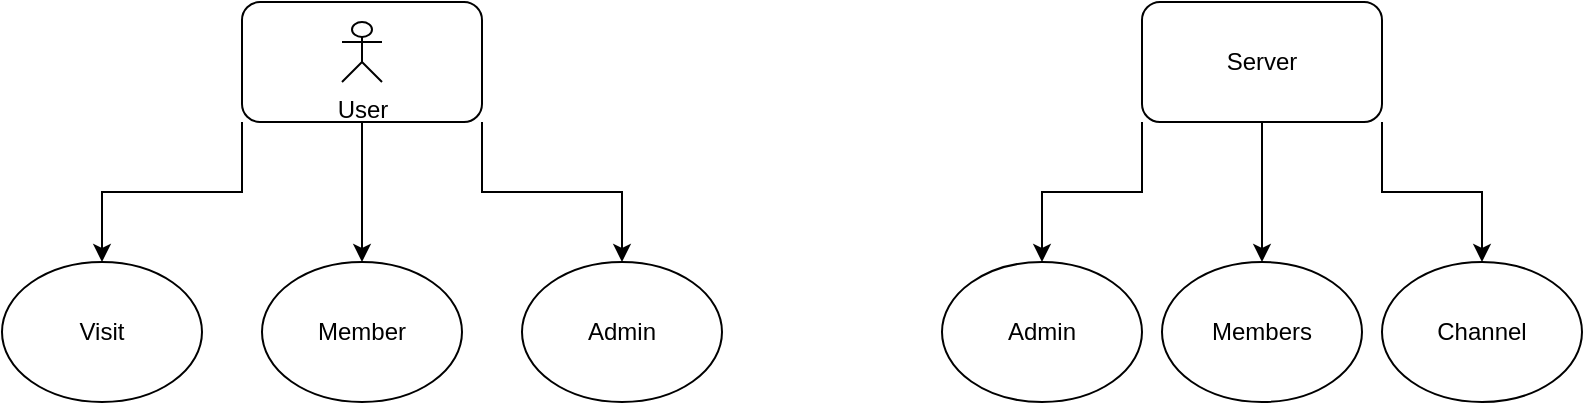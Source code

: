 <mxfile version="15.8.9" type="github" pages="2"><diagram id="-ovoUIx44hxk7p3Jt5pC" name="Page-1"><mxGraphModel dx="868" dy="450" grid="1" gridSize="10" guides="1" tooltips="1" connect="1" arrows="1" fold="1" page="1" pageScale="1" pageWidth="827" pageHeight="1169" math="0" shadow="0"><root><mxCell id="0"/><mxCell id="1" parent="0"/><mxCell id="gUQL8pKe1MNqViMXlDV6-16" style="edgeStyle=orthogonalEdgeStyle;rounded=0;orthogonalLoop=1;jettySize=auto;html=1;exitX=0;exitY=1;exitDx=0;exitDy=0;" edge="1" parent="1" source="gUQL8pKe1MNqViMXlDV6-1" target="gUQL8pKe1MNqViMXlDV6-4"><mxGeometry relative="1" as="geometry"/></mxCell><mxCell id="gUQL8pKe1MNqViMXlDV6-17" style="edgeStyle=orthogonalEdgeStyle;rounded=0;orthogonalLoop=1;jettySize=auto;html=1;exitX=0.5;exitY=1;exitDx=0;exitDy=0;entryX=0.5;entryY=0;entryDx=0;entryDy=0;" edge="1" parent="1" source="gUQL8pKe1MNqViMXlDV6-1" target="gUQL8pKe1MNqViMXlDV6-6"><mxGeometry relative="1" as="geometry"/></mxCell><mxCell id="gUQL8pKe1MNqViMXlDV6-18" style="edgeStyle=orthogonalEdgeStyle;rounded=0;orthogonalLoop=1;jettySize=auto;html=1;exitX=1;exitY=1;exitDx=0;exitDy=0;entryX=0.5;entryY=0;entryDx=0;entryDy=0;" edge="1" parent="1" source="gUQL8pKe1MNqViMXlDV6-1" target="gUQL8pKe1MNqViMXlDV6-5"><mxGeometry relative="1" as="geometry"/></mxCell><mxCell id="gUQL8pKe1MNqViMXlDV6-1" value="" style="rounded=1;whiteSpace=wrap;html=1;" vertex="1" parent="1"><mxGeometry x="130" y="120" width="120" height="60" as="geometry"/></mxCell><mxCell id="gUQL8pKe1MNqViMXlDV6-19" style="edgeStyle=orthogonalEdgeStyle;rounded=0;orthogonalLoop=1;jettySize=auto;html=1;exitX=0.5;exitY=1;exitDx=0;exitDy=0;entryX=0.5;entryY=0;entryDx=0;entryDy=0;" edge="1" parent="1" source="gUQL8pKe1MNqViMXlDV6-2" target="gUQL8pKe1MNqViMXlDV6-8"><mxGeometry relative="1" as="geometry"/></mxCell><mxCell id="gUQL8pKe1MNqViMXlDV6-20" style="edgeStyle=orthogonalEdgeStyle;rounded=0;orthogonalLoop=1;jettySize=auto;html=1;exitX=0;exitY=1;exitDx=0;exitDy=0;" edge="1" parent="1" source="gUQL8pKe1MNqViMXlDV6-2" target="gUQL8pKe1MNqViMXlDV6-9"><mxGeometry relative="1" as="geometry"/></mxCell><mxCell id="gUQL8pKe1MNqViMXlDV6-21" style="edgeStyle=orthogonalEdgeStyle;rounded=0;orthogonalLoop=1;jettySize=auto;html=1;exitX=1;exitY=1;exitDx=0;exitDy=0;entryX=0.5;entryY=0;entryDx=0;entryDy=0;" edge="1" parent="1" source="gUQL8pKe1MNqViMXlDV6-2" target="gUQL8pKe1MNqViMXlDV6-7"><mxGeometry relative="1" as="geometry"/></mxCell><mxCell id="gUQL8pKe1MNqViMXlDV6-2" value="Server" style="rounded=1;whiteSpace=wrap;html=1;" vertex="1" parent="1"><mxGeometry x="580" y="120" width="120" height="60" as="geometry"/></mxCell><mxCell id="gUQL8pKe1MNqViMXlDV6-4" value="Visit" style="ellipse;whiteSpace=wrap;html=1;" vertex="1" parent="1"><mxGeometry x="10" y="250" width="100" height="70" as="geometry"/></mxCell><mxCell id="gUQL8pKe1MNqViMXlDV6-5" value="Admin" style="ellipse;whiteSpace=wrap;html=1;" vertex="1" parent="1"><mxGeometry x="270" y="250" width="100" height="70" as="geometry"/></mxCell><mxCell id="gUQL8pKe1MNqViMXlDV6-6" value="Member" style="ellipse;whiteSpace=wrap;html=1;" vertex="1" parent="1"><mxGeometry x="140" y="250" width="100" height="70" as="geometry"/></mxCell><mxCell id="gUQL8pKe1MNqViMXlDV6-7" value="Channel" style="ellipse;whiteSpace=wrap;html=1;" vertex="1" parent="1"><mxGeometry x="700" y="250" width="100" height="70" as="geometry"/></mxCell><mxCell id="gUQL8pKe1MNqViMXlDV6-8" value="Members" style="ellipse;whiteSpace=wrap;html=1;" vertex="1" parent="1"><mxGeometry x="590" y="250" width="100" height="70" as="geometry"/></mxCell><mxCell id="gUQL8pKe1MNqViMXlDV6-9" value="Admin" style="ellipse;whiteSpace=wrap;html=1;" vertex="1" parent="1"><mxGeometry x="480" y="250" width="100" height="70" as="geometry"/></mxCell><mxCell id="elgltpQT1ZbRTJ5oww7B-1" value="User" style="shape=umlActor;verticalLabelPosition=bottom;verticalAlign=top;html=1;outlineConnect=0;" vertex="1" parent="1"><mxGeometry x="180" y="130" width="20" height="30" as="geometry"/></mxCell></root></mxGraphModel></diagram><diagram id="rt1hwHI1CrIgTD8Km5QP" name="Page-2"><mxGraphModel dx="868" dy="450" grid="1" gridSize="10" guides="1" tooltips="1" connect="1" arrows="1" fold="1" page="1" pageScale="1" pageWidth="827" pageHeight="1169" math="0" shadow="0"><root><mxCell id="rNIAJthbX5N1nxHpPVPc-0"/><mxCell id="rNIAJthbX5N1nxHpPVPc-1" parent="rNIAJthbX5N1nxHpPVPc-0"/><mxCell id="7SFlIzJT2XG2u8a8gkJT-23" style="edgeStyle=orthogonalEdgeStyle;rounded=0;orthogonalLoop=1;jettySize=auto;html=1;exitX=1;exitY=0.5;exitDx=0;exitDy=0;entryX=0.5;entryY=0;entryDx=0;entryDy=0;" edge="1" parent="rNIAJthbX5N1nxHpPVPc-1" source="7SFlIzJT2XG2u8a8gkJT-0" target="7SFlIzJT2XG2u8a8gkJT-13"><mxGeometry relative="1" as="geometry"><mxPoint x="240" y="280" as="targetPoint"/></mxGeometry></mxCell><mxCell id="7SFlIzJT2XG2u8a8gkJT-0" value="Visiter" style="swimlane;" vertex="1" parent="rNIAJthbX5N1nxHpPVPc-1"><mxGeometry x="80" y="80" width="120" height="160" as="geometry"/></mxCell><mxCell id="7SFlIzJT2XG2u8a8gkJT-1" value="Id : string" style="text;html=1;align=center;verticalAlign=middle;resizable=0;points=[];autosize=1;strokeColor=none;fillColor=none;" vertex="1" parent="7SFlIzJT2XG2u8a8gkJT-0"><mxGeometry y="40" width="60" height="20" as="geometry"/></mxCell><mxCell id="7SFlIzJT2XG2u8a8gkJT-2" value="Name : string" style="text;html=1;align=center;verticalAlign=middle;resizable=0;points=[];autosize=1;strokeColor=none;fillColor=none;" vertex="1" parent="7SFlIzJT2XG2u8a8gkJT-0"><mxGeometry y="80" width="90" height="20" as="geometry"/></mxCell><mxCell id="7SFlIzJT2XG2u8a8gkJT-3" value="IP : number" style="text;html=1;align=center;verticalAlign=middle;resizable=0;points=[];autosize=1;strokeColor=none;fillColor=none;" vertex="1" parent="7SFlIzJT2XG2u8a8gkJT-0"><mxGeometry y="120" width="80" height="20" as="geometry"/></mxCell><mxCell id="7SFlIzJT2XG2u8a8gkJT-36" style="edgeStyle=orthogonalEdgeStyle;rounded=0;orthogonalLoop=1;jettySize=auto;html=1;exitX=0.5;exitY=0;exitDx=0;exitDy=0;entryX=0;entryY=0.35;entryDx=0;entryDy=0;entryPerimeter=0;" edge="1" parent="rNIAJthbX5N1nxHpPVPc-1" source="7SFlIzJT2XG2u8a8gkJT-4" target="7SFlIzJT2XG2u8a8gkJT-16"><mxGeometry relative="1" as="geometry"><mxPoint x="140" y="320" as="targetPoint"/></mxGeometry></mxCell><mxCell id="7SFlIzJT2XG2u8a8gkJT-45" style="edgeStyle=orthogonalEdgeStyle;rounded=0;orthogonalLoop=1;jettySize=auto;html=1;exitX=1;exitY=0;exitDx=0;exitDy=0;entryX=0;entryY=0.5;entryDx=0;entryDy=0;" edge="1" parent="rNIAJthbX5N1nxHpPVPc-1" source="7SFlIzJT2XG2u8a8gkJT-4" target="7SFlIzJT2XG2u8a8gkJT-37"><mxGeometry relative="1" as="geometry"/></mxCell><mxCell id="7SFlIzJT2XG2u8a8gkJT-78" style="edgeStyle=orthogonalEdgeStyle;rounded=0;orthogonalLoop=1;jettySize=auto;html=1;exitX=1;exitY=0.25;exitDx=0;exitDy=0;entryX=-0.044;entryY=0.35;entryDx=0;entryDy=0;entryPerimeter=0;" edge="1" parent="rNIAJthbX5N1nxHpPVPc-1" source="7SFlIzJT2XG2u8a8gkJT-4" target="7SFlIzJT2XG2u8a8gkJT-48"><mxGeometry relative="1" as="geometry"/></mxCell><mxCell id="7SFlIzJT2XG2u8a8gkJT-79" style="edgeStyle=orthogonalEdgeStyle;rounded=0;orthogonalLoop=1;jettySize=auto;html=1;exitX=1;exitY=0.75;exitDx=0;exitDy=0;entryX=-0.05;entryY=0.45;entryDx=0;entryDy=0;entryPerimeter=0;" edge="1" parent="rNIAJthbX5N1nxHpPVPc-1" source="7SFlIzJT2XG2u8a8gkJT-4" target="7SFlIzJT2XG2u8a8gkJT-52"><mxGeometry relative="1" as="geometry"/></mxCell><mxCell id="7SFlIzJT2XG2u8a8gkJT-81" style="edgeStyle=orthogonalEdgeStyle;rounded=0;orthogonalLoop=1;jettySize=auto;html=1;exitX=1;exitY=1;exitDx=0;exitDy=0;entryX=0;entryY=0.5;entryDx=0;entryDy=0;entryPerimeter=0;" edge="1" parent="rNIAJthbX5N1nxHpPVPc-1" source="7SFlIzJT2XG2u8a8gkJT-4" target="7SFlIzJT2XG2u8a8gkJT-58"><mxGeometry relative="1" as="geometry"/></mxCell><mxCell id="7SFlIzJT2XG2u8a8gkJT-88" style="edgeStyle=orthogonalEdgeStyle;rounded=0;orthogonalLoop=1;jettySize=auto;html=1;exitX=0.5;exitY=1;exitDx=0;exitDy=0;entryX=-0.01;entryY=0.45;entryDx=0;entryDy=0;entryPerimeter=0;" edge="1" parent="rNIAJthbX5N1nxHpPVPc-1" source="7SFlIzJT2XG2u8a8gkJT-4" target="7SFlIzJT2XG2u8a8gkJT-85"><mxGeometry relative="1" as="geometry"><Array as="points"><mxPoint x="160" y="685"/><mxPoint x="160" y="939"/></Array></mxGeometry></mxCell><mxCell id="7SFlIzJT2XG2u8a8gkJT-97" style="edgeStyle=orthogonalEdgeStyle;rounded=0;orthogonalLoop=1;jettySize=auto;html=1;exitX=0.25;exitY=1;exitDx=0;exitDy=0;entryX=0;entryY=0.8;entryDx=0;entryDy=0;entryPerimeter=0;" edge="1" parent="rNIAJthbX5N1nxHpPVPc-1" source="7SFlIzJT2XG2u8a8gkJT-4" target="7SFlIzJT2XG2u8a8gkJT-94"><mxGeometry relative="1" as="geometry"/></mxCell><mxCell id="7SFlIzJT2XG2u8a8gkJT-4" value="User" style="swimlane;" vertex="1" parent="rNIAJthbX5N1nxHpPVPc-1"><mxGeometry x="80" y="485" width="120" height="200" as="geometry"/></mxCell><mxCell id="7SFlIzJT2XG2u8a8gkJT-5" value="Id : string" style="text;html=1;align=center;verticalAlign=middle;resizable=0;points=[];autosize=1;strokeColor=none;fillColor=none;" vertex="1" parent="7SFlIzJT2XG2u8a8gkJT-4"><mxGeometry y="35" width="60" height="20" as="geometry"/></mxCell><mxCell id="7SFlIzJT2XG2u8a8gkJT-6" value="Name : string" style="text;html=1;align=center;verticalAlign=middle;resizable=0;points=[];autosize=1;strokeColor=none;fillColor=none;" vertex="1" parent="7SFlIzJT2XG2u8a8gkJT-4"><mxGeometry y="55" width="90" height="20" as="geometry"/></mxCell><mxCell id="7SFlIzJT2XG2u8a8gkJT-7" value="IP : number" style="text;html=1;align=center;verticalAlign=middle;resizable=0;points=[];autosize=1;strokeColor=none;fillColor=none;" vertex="1" parent="7SFlIzJT2XG2u8a8gkJT-4"><mxGeometry y="155" width="80" height="20" as="geometry"/></mxCell><mxCell id="7SFlIzJT2XG2u8a8gkJT-8" value="Password : string" style="text;html=1;align=center;verticalAlign=middle;resizable=0;points=[];autosize=1;strokeColor=none;fillColor=none;" vertex="1" parent="7SFlIzJT2XG2u8a8gkJT-4"><mxGeometry y="75" width="110" height="20" as="geometry"/></mxCell><mxCell id="7SFlIzJT2XG2u8a8gkJT-10" value="Email : string" style="text;html=1;align=center;verticalAlign=middle;resizable=0;points=[];autosize=1;strokeColor=none;fillColor=none;" vertex="1" parent="7SFlIzJT2XG2u8a8gkJT-4"><mxGeometry y="95" width="80" height="20" as="geometry"/></mxCell><mxCell id="7SFlIzJT2XG2u8a8gkJT-11" value="Profil" style="text;html=1;align=center;verticalAlign=middle;resizable=0;points=[];autosize=1;strokeColor=none;fillColor=none;" vertex="1" parent="7SFlIzJT2XG2u8a8gkJT-4"><mxGeometry y="115" width="40" height="20" as="geometry"/></mxCell><mxCell id="7SFlIzJT2XG2u8a8gkJT-12" value="Avatar : file" style="text;html=1;align=center;verticalAlign=middle;resizable=0;points=[];autosize=1;strokeColor=none;fillColor=none;" vertex="1" parent="7SFlIzJT2XG2u8a8gkJT-4"><mxGeometry y="135" width="80" height="20" as="geometry"/></mxCell><mxCell id="7SFlIzJT2XG2u8a8gkJT-13" value="Channel" style="swimlane;" vertex="1" parent="rNIAJthbX5N1nxHpPVPc-1"><mxGeometry x="280" y="200" width="120" height="160" as="geometry"/></mxCell><mxCell id="7SFlIzJT2XG2u8a8gkJT-14" value="Messages : string" style="text;html=1;align=center;verticalAlign=middle;resizable=0;points=[];autosize=1;strokeColor=none;fillColor=none;" vertex="1" parent="7SFlIzJT2XG2u8a8gkJT-13"><mxGeometry y="70" width="110" height="20" as="geometry"/></mxCell><mxCell id="7SFlIzJT2XG2u8a8gkJT-16" value="Stream : app" style="text;html=1;align=center;verticalAlign=middle;resizable=0;points=[];autosize=1;strokeColor=none;fillColor=none;" vertex="1" parent="7SFlIzJT2XG2u8a8gkJT-13"><mxGeometry x="5" y="100" width="80" height="20" as="geometry"/></mxCell><mxCell id="7SFlIzJT2XG2u8a8gkJT-18" value="Members : string" style="text;html=1;align=center;verticalAlign=middle;resizable=0;points=[];autosize=1;strokeColor=none;fillColor=none;" vertex="1" parent="7SFlIzJT2XG2u8a8gkJT-13"><mxGeometry y="40" width="100" height="20" as="geometry"/></mxCell><mxCell id="7SFlIzJT2XG2u8a8gkJT-19" value="Admin : string" style="text;html=1;align=center;verticalAlign=middle;resizable=0;points=[];autosize=1;strokeColor=none;fillColor=none;" vertex="1" parent="7SFlIzJT2XG2u8a8gkJT-13"><mxGeometry y="20" width="90" height="20" as="geometry"/></mxCell><mxCell id="7SFlIzJT2XG2u8a8gkJT-20" value="Reactions : file" style="text;html=1;align=center;verticalAlign=middle;resizable=0;points=[];autosize=1;strokeColor=none;fillColor=none;" vertex="1" parent="7SFlIzJT2XG2u8a8gkJT-13"><mxGeometry y="140" width="90" height="20" as="geometry"/></mxCell><mxCell id="7SFlIzJT2XG2u8a8gkJT-17" value="Docs : file" style="text;html=1;align=center;verticalAlign=middle;resizable=0;points=[];autosize=1;strokeColor=none;fillColor=none;" vertex="1" parent="7SFlIzJT2XG2u8a8gkJT-13"><mxGeometry y="120" width="70" height="20" as="geometry"/></mxCell><mxCell id="7SFlIzJT2XG2u8a8gkJT-37" value="Profile" style="swimlane;" vertex="1" parent="rNIAJthbX5N1nxHpPVPc-1"><mxGeometry x="280" y="370" width="120" height="90" as="geometry"/></mxCell><mxCell id="7SFlIzJT2XG2u8a8gkJT-42" value="Avatar : file" style="text;html=1;align=center;verticalAlign=middle;resizable=0;points=[];autosize=1;strokeColor=none;fillColor=none;" vertex="1" parent="7SFlIzJT2XG2u8a8gkJT-37"><mxGeometry y="70" width="80" height="20" as="geometry"/></mxCell><mxCell id="7SFlIzJT2XG2u8a8gkJT-43" value="Name : string" style="text;html=1;align=center;verticalAlign=middle;resizable=0;points=[];autosize=1;strokeColor=none;fillColor=none;" vertex="1" parent="7SFlIzJT2XG2u8a8gkJT-37"><mxGeometry y="50" width="90" height="20" as="geometry"/></mxCell><mxCell id="l9QOwGsss-m75uOhGEmu-0" value="Profile_id : string" style="text;html=1;align=center;verticalAlign=middle;resizable=0;points=[];autosize=1;strokeColor=none;fillColor=none;" vertex="1" parent="7SFlIzJT2XG2u8a8gkJT-37"><mxGeometry y="30" width="100" height="20" as="geometry"/></mxCell><mxCell id="7SFlIzJT2XG2u8a8gkJT-46" value="Application" style="swimlane;" vertex="1" parent="rNIAJthbX5N1nxHpPVPc-1"><mxGeometry x="280" y="470" width="120" height="90" as="geometry"/></mxCell><mxCell id="7SFlIzJT2XG2u8a8gkJT-48" value="Name : string" style="text;html=1;align=center;verticalAlign=middle;resizable=0;points=[];autosize=1;strokeColor=none;fillColor=none;" vertex="1" parent="7SFlIzJT2XG2u8a8gkJT-46"><mxGeometry y="30" width="90" height="20" as="geometry"/></mxCell><mxCell id="7SFlIzJT2XG2u8a8gkJT-49" value="Account : array" style="text;html=1;align=center;verticalAlign=middle;resizable=0;points=[];autosize=1;strokeColor=none;fillColor=none;" vertex="1" parent="7SFlIzJT2XG2u8a8gkJT-46"><mxGeometry x="-5" y="60" width="100" height="20" as="geometry"/></mxCell><mxCell id="7SFlIzJT2XG2u8a8gkJT-50" value="Admin Account" style="swimlane;" vertex="1" parent="rNIAJthbX5N1nxHpPVPc-1"><mxGeometry x="280" y="575" width="130" height="130" as="geometry"/></mxCell><mxCell id="7SFlIzJT2XG2u8a8gkJT-51" value="Name : string" style="text;html=1;align=center;verticalAlign=middle;resizable=0;points=[];autosize=1;strokeColor=none;fillColor=none;" vertex="1" parent="7SFlIzJT2XG2u8a8gkJT-50"><mxGeometry y="30" width="90" height="20" as="geometry"/></mxCell><mxCell id="7SFlIzJT2XG2u8a8gkJT-52" value="Rights : app" style="text;html=1;align=center;verticalAlign=middle;resizable=0;points=[];autosize=1;strokeColor=none;fillColor=none;" vertex="1" parent="7SFlIzJT2XG2u8a8gkJT-50"><mxGeometry y="50" width="80" height="20" as="geometry"/></mxCell><mxCell id="7SFlIzJT2XG2u8a8gkJT-53" value="Rules : string" style="text;html=1;align=center;verticalAlign=middle;resizable=0;points=[];autosize=1;strokeColor=none;fillColor=none;" vertex="1" parent="7SFlIzJT2XG2u8a8gkJT-50"><mxGeometry y="70" width="90" height="20" as="geometry"/></mxCell><mxCell id="7SFlIzJT2XG2u8a8gkJT-54" value="Custom channel : app" style="text;html=1;align=center;verticalAlign=middle;resizable=0;points=[];autosize=1;strokeColor=none;fillColor=none;" vertex="1" parent="7SFlIzJT2XG2u8a8gkJT-50"><mxGeometry y="90" width="130" height="20" as="geometry"/></mxCell><mxCell id="7SFlIzJT2XG2u8a8gkJT-57" value="Payment Method" style="swimlane;" vertex="1" parent="rNIAJthbX5N1nxHpPVPc-1"><mxGeometry x="280" y="720" width="125" height="120" as="geometry"/></mxCell><mxCell id="7SFlIzJT2XG2u8a8gkJT-58" value="Id : string" style="text;html=1;align=center;verticalAlign=middle;resizable=0;points=[];autosize=1;strokeColor=none;fillColor=none;" vertex="1" parent="7SFlIzJT2XG2u8a8gkJT-57"><mxGeometry y="30" width="60" height="20" as="geometry"/></mxCell><mxCell id="7SFlIzJT2XG2u8a8gkJT-59" value="Name : string" style="text;html=1;align=center;verticalAlign=middle;resizable=0;points=[];autosize=1;strokeColor=none;fillColor=none;" vertex="1" parent="7SFlIzJT2XG2u8a8gkJT-57"><mxGeometry y="50" width="90" height="20" as="geometry"/></mxCell><mxCell id="7SFlIzJT2XG2u8a8gkJT-60" value="User_id : string" style="text;html=1;align=center;verticalAlign=middle;resizable=0;points=[];autosize=1;strokeColor=none;fillColor=none;" vertex="1" parent="7SFlIzJT2XG2u8a8gkJT-57"><mxGeometry x="-5" y="90" width="100" height="20" as="geometry"/></mxCell><mxCell id="7SFlIzJT2XG2u8a8gkJT-62" value="Number_card : string" style="text;html=1;align=center;verticalAlign=middle;resizable=0;points=[];autosize=1;strokeColor=none;fillColor=none;" vertex="1" parent="7SFlIzJT2XG2u8a8gkJT-57"><mxGeometry x="-5" y="70" width="130" height="20" as="geometry"/></mxCell><mxCell id="7SFlIzJT2XG2u8a8gkJT-66" value="1..1" style="text;html=1;align=center;verticalAlign=middle;resizable=0;points=[];autosize=1;strokeColor=none;fillColor=none;" vertex="1" parent="rNIAJthbX5N1nxHpPVPc-1"><mxGeometry x="170" y="685" width="40" height="20" as="geometry"/></mxCell><mxCell id="7SFlIzJT2XG2u8a8gkJT-67" value="1..n" style="text;html=1;align=center;verticalAlign=middle;resizable=0;points=[];autosize=1;strokeColor=none;fillColor=none;" vertex="1" parent="rNIAJthbX5N1nxHpPVPc-1"><mxGeometry x="240" y="740" width="40" height="20" as="geometry"/></mxCell><mxCell id="7SFlIzJT2XG2u8a8gkJT-68" value="1..n" style="text;html=1;align=center;verticalAlign=middle;resizable=0;points=[];autosize=1;strokeColor=none;fillColor=none;" vertex="1" parent="rNIAJthbX5N1nxHpPVPc-1"><mxGeometry x="240" y="640" width="40" height="20" as="geometry"/></mxCell><mxCell id="7SFlIzJT2XG2u8a8gkJT-69" value="1..1" style="text;html=1;align=center;verticalAlign=middle;resizable=0;points=[];autosize=1;strokeColor=none;fillColor=none;" vertex="1" parent="rNIAJthbX5N1nxHpPVPc-1"><mxGeometry x="190" y="620" width="40" height="20" as="geometry"/></mxCell><mxCell id="7SFlIzJT2XG2u8a8gkJT-70" value="1..n" style="text;html=1;align=center;verticalAlign=middle;resizable=0;points=[];autosize=1;strokeColor=none;fillColor=none;" vertex="1" parent="rNIAJthbX5N1nxHpPVPc-1"><mxGeometry x="240" y="505" width="40" height="20" as="geometry"/></mxCell><mxCell id="7SFlIzJT2XG2u8a8gkJT-71" value="1..n" style="text;html=1;align=center;verticalAlign=middle;resizable=0;points=[];autosize=1;strokeColor=none;fillColor=none;" vertex="1" parent="rNIAJthbX5N1nxHpPVPc-1"><mxGeometry x="190" y="520" width="40" height="20" as="geometry"/></mxCell><mxCell id="7SFlIzJT2XG2u8a8gkJT-72" value="1..1" style="text;html=1;align=center;verticalAlign=middle;resizable=0;points=[];autosize=1;strokeColor=none;fillColor=none;" vertex="1" parent="rNIAJthbX5N1nxHpPVPc-1"><mxGeometry x="240" y="445" width="40" height="20" as="geometry"/></mxCell><mxCell id="7SFlIzJT2XG2u8a8gkJT-73" value="1..1" style="text;html=1;align=center;verticalAlign=middle;resizable=0;points=[];autosize=1;strokeColor=none;fillColor=none;" vertex="1" parent="rNIAJthbX5N1nxHpPVPc-1"><mxGeometry x="190" y="465" width="40" height="20" as="geometry"/></mxCell><mxCell id="7SFlIzJT2XG2u8a8gkJT-74" value="1..n" style="text;html=1;align=center;verticalAlign=middle;resizable=0;points=[];autosize=1;strokeColor=none;fillColor=none;" vertex="1" parent="rNIAJthbX5N1nxHpPVPc-1"><mxGeometry x="240" y="290" width="40" height="20" as="geometry"/></mxCell><mxCell id="7SFlIzJT2XG2u8a8gkJT-75" value="0..n" style="text;html=1;align=center;verticalAlign=middle;resizable=0;points=[];autosize=1;strokeColor=none;fillColor=none;" vertex="1" parent="rNIAJthbX5N1nxHpPVPc-1"><mxGeometry x="100" y="465" width="40" height="20" as="geometry"/></mxCell><mxCell id="7SFlIzJT2XG2u8a8gkJT-76" value="0..n" style="text;html=1;align=center;verticalAlign=middle;resizable=0;points=[];autosize=1;strokeColor=none;fillColor=none;" vertex="1" parent="rNIAJthbX5N1nxHpPVPc-1"><mxGeometry x="200" y="140" width="40" height="20" as="geometry"/></mxCell><mxCell id="7SFlIzJT2XG2u8a8gkJT-77" value="1..n" style="text;html=1;align=center;verticalAlign=middle;resizable=0;points=[];autosize=1;strokeColor=none;fillColor=none;" vertex="1" parent="rNIAJthbX5N1nxHpPVPc-1"><mxGeometry x="300" y="180" width="40" height="20" as="geometry"/></mxCell><mxCell id="7SFlIzJT2XG2u8a8gkJT-82" value="Contacts" style="swimlane;startSize=23;" vertex="1" parent="rNIAJthbX5N1nxHpPVPc-1"><mxGeometry x="280" y="860" width="125" height="120" as="geometry"/></mxCell><mxCell id="7SFlIzJT2XG2u8a8gkJT-83" value="Id : string" style="text;html=1;align=center;verticalAlign=middle;resizable=0;points=[];autosize=1;strokeColor=none;fillColor=none;" vertex="1" parent="7SFlIzJT2XG2u8a8gkJT-82"><mxGeometry y="30" width="60" height="20" as="geometry"/></mxCell><mxCell id="7SFlIzJT2XG2u8a8gkJT-84" value="Name : string" style="text;html=1;align=center;verticalAlign=middle;resizable=0;points=[];autosize=1;strokeColor=none;fillColor=none;" vertex="1" parent="7SFlIzJT2XG2u8a8gkJT-82"><mxGeometry y="50" width="90" height="20" as="geometry"/></mxCell><mxCell id="7SFlIzJT2XG2u8a8gkJT-85" value="User_id : string" style="text;html=1;align=center;verticalAlign=middle;resizable=0;points=[];autosize=1;strokeColor=none;fillColor=none;" vertex="1" parent="7SFlIzJT2XG2u8a8gkJT-82"><mxGeometry x="-5" y="70" width="100" height="20" as="geometry"/></mxCell><mxCell id="7SFlIzJT2XG2u8a8gkJT-87" value="Ip : number" style="text;html=1;align=center;verticalAlign=middle;resizable=0;points=[];autosize=1;strokeColor=none;fillColor=none;" vertex="1" parent="7SFlIzJT2XG2u8a8gkJT-82"><mxGeometry x="-5" y="90" width="80" height="20" as="geometry"/></mxCell><mxCell id="7SFlIzJT2XG2u8a8gkJT-89" value="1..1" style="text;html=1;align=center;verticalAlign=middle;resizable=0;points=[];autosize=1;strokeColor=none;fillColor=none;" vertex="1" parent="rNIAJthbX5N1nxHpPVPc-1"><mxGeometry x="130" y="685" width="40" height="20" as="geometry"/></mxCell><mxCell id="7SFlIzJT2XG2u8a8gkJT-91" value="Mails Box" style="swimlane;startSize=23;" vertex="1" parent="rNIAJthbX5N1nxHpPVPc-1"><mxGeometry x="280" y="1000" width="125" height="120" as="geometry"/></mxCell><mxCell id="7SFlIzJT2XG2u8a8gkJT-92" value="Id : string" style="text;html=1;align=center;verticalAlign=middle;resizable=0;points=[];autosize=1;strokeColor=none;fillColor=none;" vertex="1" parent="7SFlIzJT2XG2u8a8gkJT-91"><mxGeometry y="30" width="60" height="20" as="geometry"/></mxCell><mxCell id="7SFlIzJT2XG2u8a8gkJT-93" value="Name : string" style="text;html=1;align=center;verticalAlign=middle;resizable=0;points=[];autosize=1;strokeColor=none;fillColor=none;" vertex="1" parent="7SFlIzJT2XG2u8a8gkJT-91"><mxGeometry y="50" width="90" height="20" as="geometry"/></mxCell><mxCell id="7SFlIzJT2XG2u8a8gkJT-94" value="User_id : string" style="text;html=1;align=center;verticalAlign=middle;resizable=0;points=[];autosize=1;strokeColor=none;fillColor=none;" vertex="1" parent="7SFlIzJT2XG2u8a8gkJT-91"><mxGeometry x="-5" y="70" width="100" height="20" as="geometry"/></mxCell><mxCell id="7SFlIzJT2XG2u8a8gkJT-98" value="1..1" style="text;html=1;align=center;verticalAlign=middle;resizable=0;points=[];autosize=1;strokeColor=none;fillColor=none;" vertex="1" parent="rNIAJthbX5N1nxHpPVPc-1"><mxGeometry x="80" y="685" width="40" height="20" as="geometry"/></mxCell><mxCell id="7SFlIzJT2XG2u8a8gkJT-90" value="1..n" style="text;html=1;align=center;verticalAlign=middle;resizable=0;points=[];autosize=1;strokeColor=none;fillColor=none;" vertex="1" parent="rNIAJthbX5N1nxHpPVPc-1"><mxGeometry x="240" y="920" width="40" height="20" as="geometry"/></mxCell><mxCell id="7SFlIzJT2XG2u8a8gkJT-99" value="1..1" style="text;html=1;align=center;verticalAlign=middle;resizable=0;points=[];autosize=1;strokeColor=none;fillColor=none;" vertex="1" parent="rNIAJthbX5N1nxHpPVPc-1"><mxGeometry x="230" y="1060" width="40" height="20" as="geometry"/></mxCell></root></mxGraphModel></diagram></mxfile>